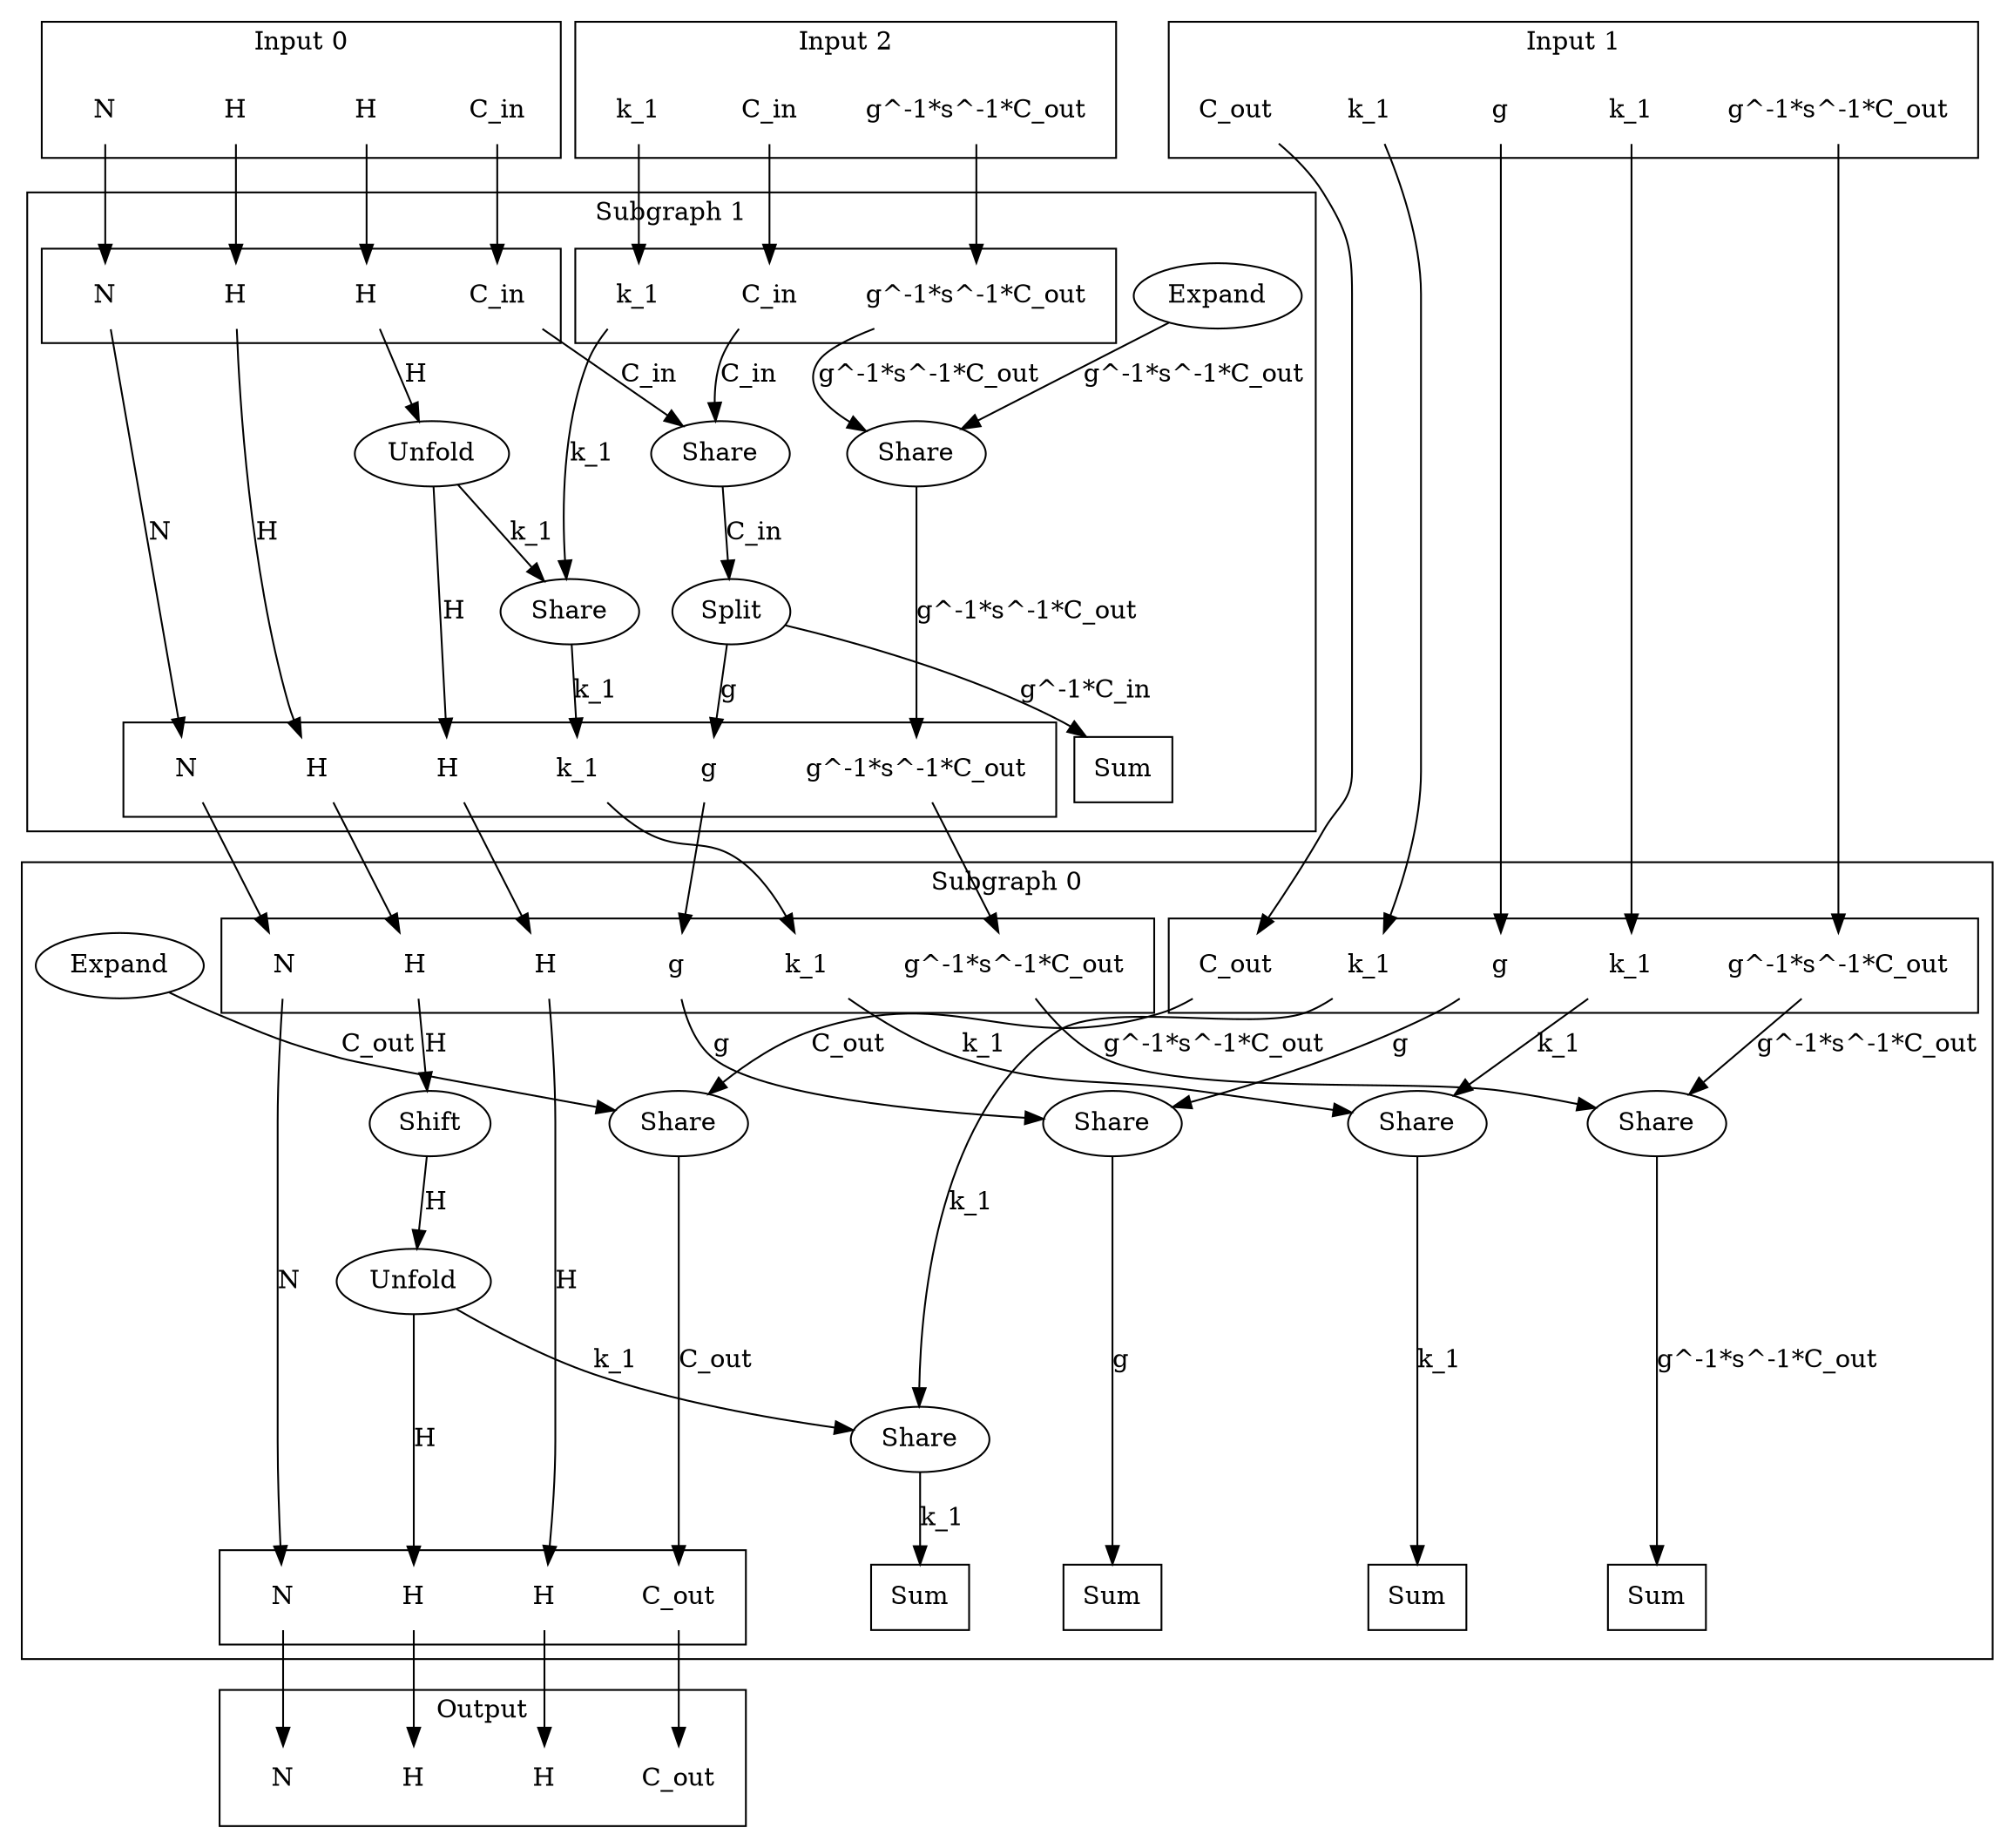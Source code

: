 digraph kernel_generated {
newrank = true;

// Stage tensor.
subgraph cluster_subgraph_0 {
    label = "Subgraph 0";
    // Reductions.
    reduce_0x7effd8001928 [label="Sum", shape=box];
    reduce_0x7effd8001a98 [label="Sum", shape=box];
    reduce_0x7effd8001ab0 [label="Sum", shape=box];
    reduce_0x7effd8009288 [label="Sum", shape=box];
    // Output.
    subgraph cluster_subgraph_0_out {
        label = "";
        interface_0_out_0x55a308c0a8f0 [label="N", shape=none];
        interface_0_out_0x55a308c0a918 [label="C_out", shape=none];
        interface_0_out_0x55a308c0a940 [label="H", shape=none];
        interface_0_out_0x55a308c0a968 [label="H", shape=none];
    }
    {
        rank = same;
        reduce_0x7effd8001928;
        reduce_0x7effd8001a98;
        reduce_0x7effd8001ab0;
        reduce_0x7effd8009288;
        interface_0_out_0x55a308c0a8f0;
        interface_0_out_0x55a308c0a918;
        interface_0_out_0x55a308c0a940;
        interface_0_out_0x55a308c0a968;
    }
    // Input 0.
    subgraph cluster_subgraph_0_in_0 {
        label = "";
        interface_0_in_0x55a308c0a8f0 [label="N", shape=none];
        interface_0_in_0x55a3093b87c0 [label="g", shape=none];
        interface_0_in_0x55a3093b9830 [label="H", shape=none];
        interface_0_in_0x55a308c0a968 [label="H", shape=none];
        interface_0_in_0x55a3093b8810 [label="k_1", shape=none];
        interface_0_in_0x55a3093b8860 [label="g^-1*s^-1*C_out", shape=none];
    }
    // Input 1.
    subgraph cluster_subgraph_0_in_1 {
        label = "";
        interface_0_in_0x55a3093b87d8 [label="g", shape=none];
        interface_0_in_0x55a3093b88c8 [label="k_1", shape=none];
        interface_0_in_0x55a3093b8828 [label="k_1", shape=none];
        interface_0_in_0x55a3093b8738 [label="C_out", shape=none];
        interface_0_in_0x55a3093b8878 [label="g^-1*s^-1*C_out", shape=none];
    }
    {
        rank = same;
        interface_0_in_0x55a308c0a8f0;
        interface_0_in_0x55a3093b87c0;
        interface_0_in_0x55a3093b9830;
        interface_0_in_0x55a308c0a968;
        interface_0_in_0x55a3093b8810;
        interface_0_in_0x55a3093b8860;
        interface_0_in_0x55a3093b87d8;
        interface_0_in_0x55a3093b88c8;
        interface_0_in_0x55a3093b8828;
        interface_0_in_0x55a3093b8738;
        interface_0_in_0x55a3093b8878;
    }
    // Op's.
    op_0x55a3093b8700 [label="Share"];
    op_0x55a3093b87a0 [label="Share"];
    op_0x55a3093b87f0 [label="Share"];
    op_0x55a3093b8840 [label="Share"];
    op_0x55a3093b8890 [label="Share"];
    op_0x55a3093b8c98 [label="Expand"];
    op_0x55a3093b9810 [label="Shift"];
    op_0x55a3093bba80 [label="Unfold"];
    // Dimension's.
    interface_0_in_0x55a308c0a8f0 -> interface_0_out_0x55a308c0a8f0 [label="N"];
    op_0x55a3093b8700 -> interface_0_out_0x55a308c0a918 [label="C_out"];
    op_0x55a3093bba80 -> interface_0_out_0x55a308c0a940 [label="H"];
    interface_0_in_0x55a308c0a968 -> interface_0_out_0x55a308c0a968 [label="H"];
    op_0x55a3093b8c98 -> op_0x55a3093b8700 [label="C_out"];
    interface_0_in_0x55a3093b8738 -> op_0x55a3093b8700 [label="C_out"];
    interface_0_in_0x55a3093b87c0 -> op_0x55a3093b87a0 [label="g"];
    interface_0_in_0x55a3093b87d8 -> op_0x55a3093b87a0 [label="g"];
    interface_0_in_0x55a3093b8810 -> op_0x55a3093b87f0 [label="k_1"];
    interface_0_in_0x55a3093b8828 -> op_0x55a3093b87f0 [label="k_1"];
    interface_0_in_0x55a3093b8860 -> op_0x55a3093b8840 [label="g^-1*s^-1*C_out"];
    interface_0_in_0x55a3093b8878 -> op_0x55a3093b8840 [label="g^-1*s^-1*C_out"];
    op_0x55a3093bba80 -> op_0x55a3093b8890 [label="k_1"];
    interface_0_in_0x55a3093b88c8 -> op_0x55a3093b8890 [label="k_1"];
    interface_0_in_0x55a3093b9830 -> op_0x55a3093b9810 [label="H"];
    op_0x55a3093b9810 -> op_0x55a3093bba80 [label="H"];
    op_0x55a3093b87a0 -> reduce_0x7effd8001928 [label="g"];
    op_0x55a3093b87f0 -> reduce_0x7effd8001a98 [label="k_1"];
    op_0x55a3093b8890 -> reduce_0x7effd8001ab0 [label="k_1"];
    op_0x55a3093b8840 -> reduce_0x7effd8009288 [label="g^-1*s^-1*C_out"];
}

// Stage tensor.
subgraph cluster_subgraph_1 {
    label = "Subgraph 1";
    // Reductions.
    reduce_0x7effd8005a90 [label="Sum", shape=box];
    // Output.
    subgraph cluster_subgraph_1_out {
        label = "";
        interface_1_out_0x55a308c0a8f0 [label="N", shape=none];
        interface_1_out_0x55a3093b87c0 [label="g", shape=none];
        interface_1_out_0x55a3093b9830 [label="H", shape=none];
        interface_1_out_0x55a308c0a968 [label="H", shape=none];
        interface_1_out_0x55a3093b8810 [label="k_1", shape=none];
        interface_1_out_0x55a3093b8860 [label="g^-1*s^-1*C_out", shape=none];
    }
    {
        rank = same;
        reduce_0x7effd8005a90;
        interface_1_out_0x55a308c0a8f0;
        interface_1_out_0x55a3093b87c0;
        interface_1_out_0x55a3093b9830;
        interface_1_out_0x55a308c0a968;
        interface_1_out_0x55a3093b8810;
        interface_1_out_0x55a3093b8860;
    }
    // Input 0.
    subgraph cluster_subgraph_1_in_0 {
        label = "";
        interface_1_in_0x55a308c0a8f0 [label="N", shape=none];
        interface_1_in_0x55a3093b8a90 [label="C_in", shape=none];
        interface_1_in_0x55a3093b9830 [label="H", shape=none];
        interface_1_in_0x55a3094118e8 [label="H", shape=none];
    }
    // Input 1.
    subgraph cluster_subgraph_1_in_1 {
        label = "";
        interface_1_in_0x55a3093b8aa8 [label="C_in", shape=none];
        interface_1_in_0x55a3093b8968 [label="k_1", shape=none];
        interface_1_in_0x55a3093b8918 [label="g^-1*s^-1*C_out", shape=none];
    }
    {
        rank = same;
        interface_1_in_0x55a308c0a8f0;
        interface_1_in_0x55a3093b8a90;
        interface_1_in_0x55a3093b9830;
        interface_1_in_0x55a3094118e8;
        interface_1_in_0x55a3093b8aa8;
        interface_1_in_0x55a3093b8968;
        interface_1_in_0x55a3093b8918;
    }
    // Op's.
    op_0x55a3093b88e0 [label="Share"];
    op_0x55a3093b8930 [label="Share"];
    op_0x55a3093b8a70 [label="Share"];
    op_0x55a3093b8cb8 [label="Expand"];
    op_0x55a3093bd180 [label="Split"];
    op_0x55a3094118c0 [label="Unfold"];
    // Dimension's.
    interface_1_in_0x55a308c0a8f0 -> interface_1_out_0x55a308c0a8f0 [label="N"];
    op_0x55a3094118c0 -> interface_1_out_0x55a308c0a968 [label="H"];
    op_0x55a3093bd180 -> interface_1_out_0x55a3093b87c0 [label="g"];
    op_0x55a3093b8930 -> interface_1_out_0x55a3093b8810 [label="k_1"];
    op_0x55a3093b88e0 -> interface_1_out_0x55a3093b8860 [label="g^-1*s^-1*C_out"];
    op_0x55a3093b8cb8 -> op_0x55a3093b88e0 [label="g^-1*s^-1*C_out"];
    interface_1_in_0x55a3093b8918 -> op_0x55a3093b88e0 [label="g^-1*s^-1*C_out"];
    op_0x55a3094118c0 -> op_0x55a3093b8930 [label="k_1"];
    interface_1_in_0x55a3093b8968 -> op_0x55a3093b8930 [label="k_1"];
    interface_1_in_0x55a3093b8a90 -> op_0x55a3093b8a70 [label="C_in"];
    interface_1_in_0x55a3093b8aa8 -> op_0x55a3093b8a70 [label="C_in"];
    interface_1_in_0x55a3093b9830 -> interface_1_out_0x55a3093b9830 [label="H"];
    op_0x55a3093b8a70 -> op_0x55a3093bd180 [label="C_in"];
    interface_1_in_0x55a3094118e8 -> op_0x55a3094118c0 [label="H"];
    op_0x55a3093bd180 -> reduce_0x7effd8005a90 [label="g^-1*C_in"];
}

// Input tensor.
subgraph cluster_subgraph_2 {
    label = "Input 0";
    interface_2_out_0x55a308c0a8f0 [label="N", shape=none];
    interface_2_out_0x55a3093b8a90 [label="C_in", shape=none];
    interface_2_out_0x55a3093b9830 [label="H", shape=none];
    interface_2_out_0x55a3094118e8 [label="H", shape=none];
}

interface_2_out_0x55a308c0a8f0 -> interface_1_in_0x55a308c0a8f0;
interface_2_out_0x55a3093b8a90 -> interface_1_in_0x55a3093b8a90;
interface_2_out_0x55a3093b9830 -> interface_1_in_0x55a3093b9830;
interface_2_out_0x55a3094118e8 -> interface_1_in_0x55a3094118e8;

// Input tensor.
subgraph cluster_subgraph_3 {
    label = "Input 2";
    interface_3_out_0x55a3093b8aa8 [label="C_in", shape=none];
    interface_3_out_0x55a3093b8968 [label="k_1", shape=none];
    interface_3_out_0x55a3093b8918 [label="g^-1*s^-1*C_out", shape=none];
}

interface_3_out_0x55a3093b8aa8 -> interface_1_in_0x55a3093b8aa8;
interface_3_out_0x55a3093b8968 -> interface_1_in_0x55a3093b8968;
interface_3_out_0x55a3093b8918 -> interface_1_in_0x55a3093b8918;

interface_1_out_0x55a308c0a8f0 -> interface_0_in_0x55a308c0a8f0;
interface_1_out_0x55a3093b87c0 -> interface_0_in_0x55a3093b87c0;
interface_1_out_0x55a3093b9830 -> interface_0_in_0x55a3093b9830;
interface_1_out_0x55a308c0a968 -> interface_0_in_0x55a308c0a968;
interface_1_out_0x55a3093b8810 -> interface_0_in_0x55a3093b8810;
interface_1_out_0x55a3093b8860 -> interface_0_in_0x55a3093b8860;

// Input tensor.
subgraph cluster_subgraph_4 {
    label = "Input 1";
    interface_4_out_0x55a3093b87d8 [label="g", shape=none];
    interface_4_out_0x55a3093b88c8 [label="k_1", shape=none];
    interface_4_out_0x55a3093b8828 [label="k_1", shape=none];
    interface_4_out_0x55a3093b8738 [label="C_out", shape=none];
    interface_4_out_0x55a3093b8878 [label="g^-1*s^-1*C_out", shape=none];
}

interface_4_out_0x55a3093b87d8 -> interface_0_in_0x55a3093b87d8;
interface_4_out_0x55a3093b88c8 -> interface_0_in_0x55a3093b88c8;
interface_4_out_0x55a3093b8828 -> interface_0_in_0x55a3093b8828;
interface_4_out_0x55a3093b8738 -> interface_0_in_0x55a3093b8738;
interface_4_out_0x55a3093b8878 -> interface_0_in_0x55a3093b8878;

{
    rank = same;
    interface_2_out_0x55a308c0a8f0;
    interface_2_out_0x55a3093b8a90;
    interface_2_out_0x55a3093b9830;
    interface_2_out_0x55a3094118e8;
    interface_4_out_0x55a3093b87d8;
    interface_4_out_0x55a3093b88c8;
    interface_4_out_0x55a3093b8828;
    interface_4_out_0x55a3093b8738;
    interface_4_out_0x55a3093b8878;
    interface_3_out_0x55a3093b8aa8;
    interface_3_out_0x55a3093b8968;
    interface_3_out_0x55a3093b8918;
}
subgraph cluster_subgraph_output {
    label = "Output";
    interface_5_in_0x55a308c0a8f0 [label="N", shape=none];
    interface_5_in_0x55a308c0a918 [label="C_out", shape=none];
    interface_5_in_0x55a308c0a940 [label="H", shape=none];
    interface_5_in_0x55a308c0a968 [label="H", shape=none];
}
interface_0_out_0x55a308c0a8f0 -> interface_5_in_0x55a308c0a8f0;
interface_0_out_0x55a308c0a918 -> interface_5_in_0x55a308c0a918;
interface_0_out_0x55a308c0a940 -> interface_5_in_0x55a308c0a940;
interface_0_out_0x55a308c0a968 -> interface_5_in_0x55a308c0a968;

}
